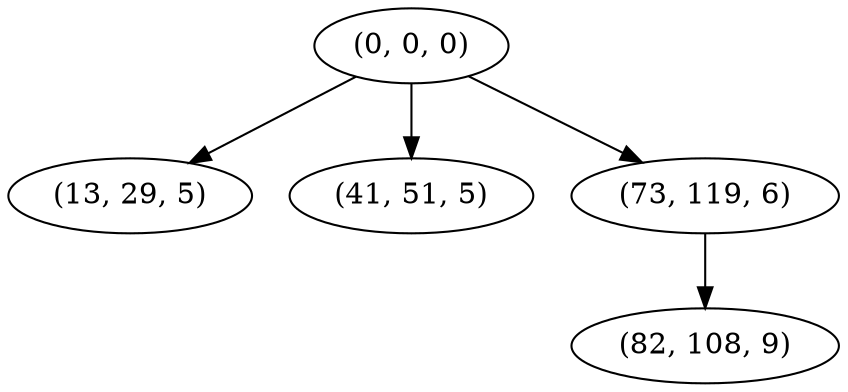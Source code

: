 digraph tree {
    "(0, 0, 0)";
    "(13, 29, 5)";
    "(41, 51, 5)";
    "(73, 119, 6)";
    "(82, 108, 9)";
    "(0, 0, 0)" -> "(13, 29, 5)";
    "(0, 0, 0)" -> "(41, 51, 5)";
    "(0, 0, 0)" -> "(73, 119, 6)";
    "(73, 119, 6)" -> "(82, 108, 9)";
}
